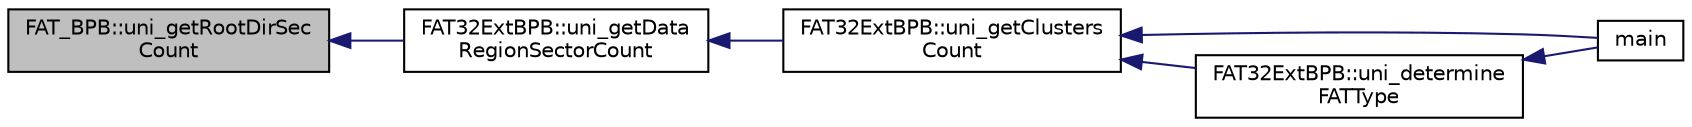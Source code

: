 digraph "FAT_BPB::uni_getRootDirSecCount"
{
  edge [fontname="Helvetica",fontsize="10",labelfontname="Helvetica",labelfontsize="10"];
  node [fontname="Helvetica",fontsize="10",shape=record];
  rankdir="LR";
  Node3 [label="FAT_BPB::uni_getRootDirSec\lCount",height=0.2,width=0.4,color="black", fillcolor="grey75", style="filled", fontcolor="black"];
  Node3 -> Node4 [dir="back",color="midnightblue",fontsize="10",style="solid",fontname="Helvetica"];
  Node4 [label="FAT32ExtBPB::uni_getData\lRegionSectorCount",height=0.2,width=0.4,color="black", fillcolor="white", style="filled",URL="$da/dd1/class_f_a_t32_ext_b_p_b.html#ae6bda1eded904b8b0076027d4aba9983"];
  Node4 -> Node5 [dir="back",color="midnightblue",fontsize="10",style="solid",fontname="Helvetica"];
  Node5 [label="FAT32ExtBPB::uni_getClusters\lCount",height=0.2,width=0.4,color="black", fillcolor="white", style="filled",URL="$da/dd1/class_f_a_t32_ext_b_p_b.html#a26721a9ac6f0cea2092911895e841682"];
  Node5 -> Node6 [dir="back",color="midnightblue",fontsize="10",style="solid",fontname="Helvetica"];
  Node6 [label="main",height=0.2,width=0.4,color="black", fillcolor="white", style="filled",URL="$d2/d27/main__fat__test_8cpp.html#ae66f6b31b5ad750f1fe042a706a4e3d4"];
  Node5 -> Node7 [dir="back",color="midnightblue",fontsize="10",style="solid",fontname="Helvetica"];
  Node7 [label="FAT32ExtBPB::uni_determine\lFATType",height=0.2,width=0.4,color="black", fillcolor="white", style="filled",URL="$da/dd1/class_f_a_t32_ext_b_p_b.html#acb2e44fbdc2ea6a51e1afc1ddaa556bf"];
  Node7 -> Node6 [dir="back",color="midnightblue",fontsize="10",style="solid",fontname="Helvetica"];
}
